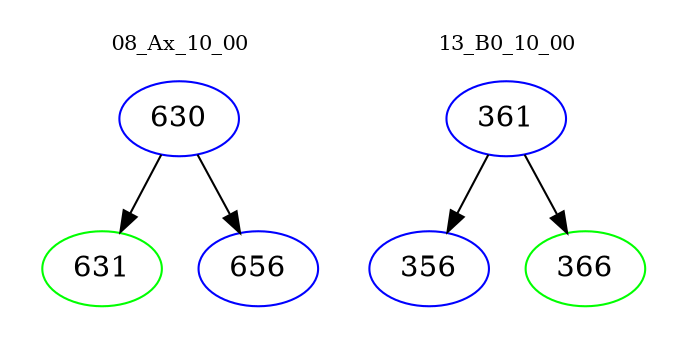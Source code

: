 digraph{
subgraph cluster_0 {
color = white
label = "08_Ax_10_00";
fontsize=10;
T0_630 [label="630", color="blue"]
T0_630 -> T0_631 [color="black"]
T0_631 [label="631", color="green"]
T0_630 -> T0_656 [color="black"]
T0_656 [label="656", color="blue"]
}
subgraph cluster_1 {
color = white
label = "13_B0_10_00";
fontsize=10;
T1_361 [label="361", color="blue"]
T1_361 -> T1_356 [color="black"]
T1_356 [label="356", color="blue"]
T1_361 -> T1_366 [color="black"]
T1_366 [label="366", color="green"]
}
}

